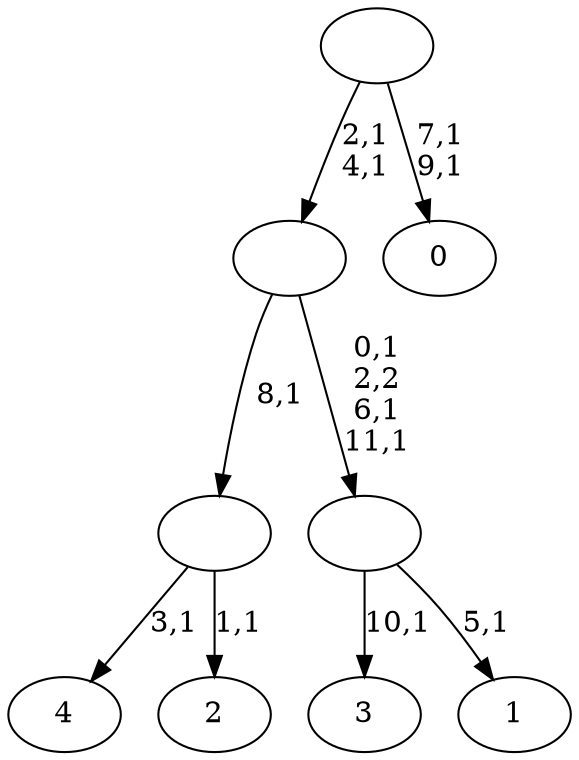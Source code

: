 digraph T {
	17 [label="4"]
	15 [label="3"]
	13 [label="2"]
	11 [label=""]
	10 [label="1"]
	8 [label=""]
	5 [label=""]
	3 [label="0"]
	0 [label=""]
	11 -> 13 [label="1,1"]
	11 -> 17 [label="3,1"]
	8 -> 10 [label="5,1"]
	8 -> 15 [label="10,1"]
	5 -> 8 [label="0,1\n2,2\n6,1\n11,1"]
	5 -> 11 [label="8,1"]
	0 -> 3 [label="7,1\n9,1"]
	0 -> 5 [label="2,1\n4,1"]
}
